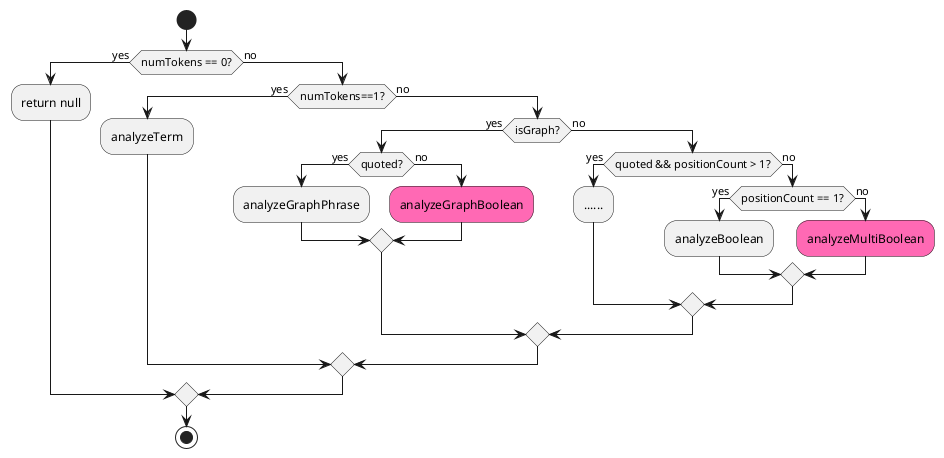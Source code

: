 @startuml
start
if (numTokens == 0?) then (yes)
  :return null;
else (no)
  if (numTokens==1?) then (yes)
    :analyzeTerm;
  else (no)
    if (isGraph?) then (yes)
      if (quoted?) then (yes)
        :analyzeGraphPhrase;
      else (no)
        #HotPink:analyzeGraphBoolean;
      endif
    else (no)
      if (quoted && positionCount > 1?) then (yes)
        :......;
      else (no)
        if (positionCount == 1?) then (yes)
          :analyzeBoolean;
        else (no)
          #HotPink:analyzeMultiBoolean;
        endif
      endif
    endif
  endif
endif
stop
@enduml